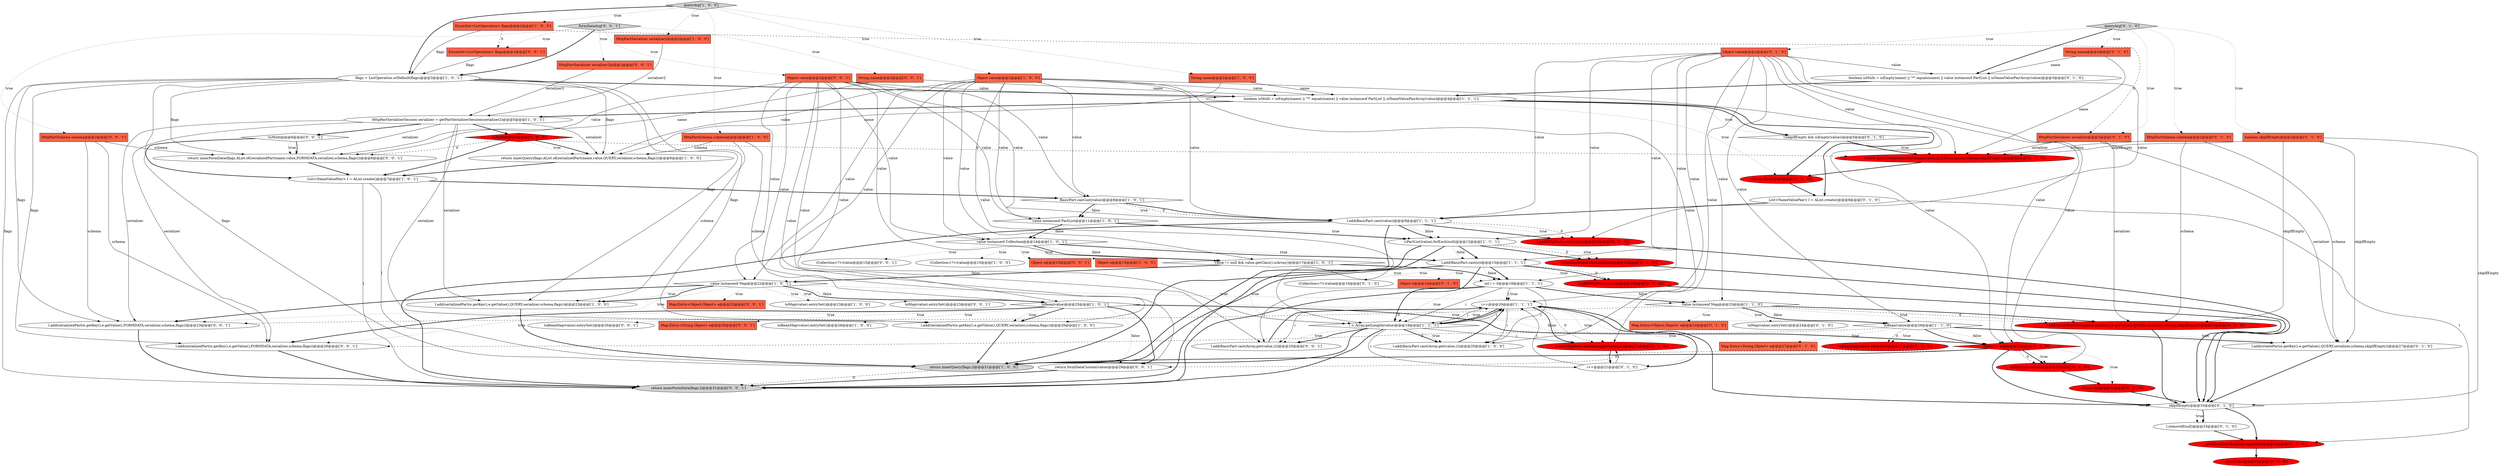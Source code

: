 digraph {
22 [style = filled, label = "i++@@@20@@@['1', '1', '1']", fillcolor = white, shape = ellipse image = "AAA0AAABBB1BBB"];
15 [style = filled, label = "l.add(BasicPart.cast(Array.get(value,i)))@@@20@@@['1', '0', '0']", fillcolor = white, shape = ellipse image = "AAA0AAABBB1BBB"];
42 [style = filled, label = "queryCustom(value)@@@30@@@['0', '1', '0']", fillcolor = red, shape = ellipse image = "AAA1AAABBB2BBB"];
68 [style = filled, label = "String name@@@2@@@['0', '0', '1']", fillcolor = tomato, shape = box image = "AAA0AAABBB3BBB"];
67 [style = filled, label = "l.add(BasicPart.cast(Array.get(value,i)))@@@20@@@['0', '0', '1']", fillcolor = white, shape = ellipse image = "AAA0AAABBB3BBB"];
12 [style = filled, label = "Object value@@@2@@@['1', '0', '0']", fillcolor = tomato, shape = box image = "AAA0AAABBB1BBB"];
18 [style = filled, label = "value instanceof PartList@@@11@@@['1', '0', '1']", fillcolor = white, shape = diamond image = "AAA0AAABBB1BBB"];
2 [style = filled, label = "String name@@@2@@@['1', '0', '0']", fillcolor = tomato, shape = box image = "AAA0AAABBB1BBB"];
13 [style = filled, label = "return innerQuery(flags,AList.of(serializedPart(name,value,QUERY,serializer,schema,flags)))@@@6@@@['1', '0', '0']", fillcolor = white, shape = ellipse image = "AAA0AAABBB1BBB"];
36 [style = filled, label = "HttpPartSchema schema@@@2@@@['0', '1', '0']", fillcolor = tomato, shape = box image = "AAA0AAABBB2BBB"];
83 [style = filled, label = "l.add(serializedPart(e.getKey(),e.getValue(),FORMDATA,serializer,schema,flags))@@@23@@@['0', '0', '1']", fillcolor = white, shape = ellipse image = "AAA0AAABBB3BBB"];
16 [style = filled, label = "HttpPartSchema schema@@@2@@@['1', '0', '0']", fillcolor = tomato, shape = box image = "AAA0AAABBB1BBB"];
23 [style = filled, label = "int i = 0@@@18@@@['1', '1', '1']", fillcolor = white, shape = ellipse image = "AAA0AAABBB1BBB"];
26 [style = filled, label = "value != null && value.getClass().isArray()@@@17@@@['1', '0', '1']", fillcolor = white, shape = diamond image = "AAA0AAABBB1BBB"];
8 [style = filled, label = "List<NameValuePair> l = AList.create()@@@7@@@['1', '0', '1']", fillcolor = white, shape = ellipse image = "AAA0AAABBB1BBB"];
47 [style = filled, label = "l.add(HttpParts.cast(Array.get(value,i)))@@@21@@@['0', '1', '0']", fillcolor = red, shape = ellipse image = "AAA1AAABBB2BBB"];
54 [style = filled, label = "boolean skipIfEmpty@@@2@@@['0', '1', '0']", fillcolor = tomato, shape = box image = "AAA0AAABBB2BBB"];
34 [style = filled, label = "i < Array.getLength(value)@@@19@@@['1', '1', '1']", fillcolor = white, shape = diamond image = "AAA0AAABBB1BBB"];
43 [style = filled, label = "List<NameValuePair> l = AList.create()@@@8@@@['0', '1', '0']", fillcolor = white, shape = ellipse image = "AAA0AAABBB2BBB"];
61 [style = filled, label = "return this@@@35@@@['0', '1', '0']", fillcolor = red, shape = ellipse image = "AAA1AAABBB2BBB"];
44 [style = filled, label = "((PartList)value).forEach(null)@@@13@@@['0', '1', '0']", fillcolor = red, shape = ellipse image = "AAA1AAABBB2BBB"];
24 [style = filled, label = "value instanceof Map@@@23@@@['1', '1', '0']", fillcolor = white, shape = diamond image = "AAA0AAABBB1BBB"];
63 [style = filled, label = "return this@@@6@@@['0', '1', '0']", fillcolor = red, shape = ellipse image = "AAA1AAABBB2BBB"];
72 [style = filled, label = "Object value@@@2@@@['0', '0', '1']", fillcolor = tomato, shape = box image = "AAA0AAABBB3BBB"];
58 [style = filled, label = "boolean isMulti = isEmpty(name) || \"*\".equals(name) || value instanceof PartList || isNameValuePairArray(value)@@@3@@@['0', '1', '0']", fillcolor = white, shape = ellipse image = "AAA0AAABBB2BBB"];
20 [style = filled, label = "EnumSet<ListOperation> flags@@@2@@@['1', '0', '0']", fillcolor = tomato, shape = box image = "AAA1AAABBB1BBB"];
50 [style = filled, label = "(Collection<?>)value@@@16@@@['0', '1', '0']", fillcolor = white, shape = ellipse image = "AAA0AAABBB2BBB"];
75 [style = filled, label = "Object o@@@15@@@['0', '0', '1']", fillcolor = tomato, shape = box image = "AAA0AAABBB3BBB"];
31 [style = filled, label = "Object o@@@15@@@['1', '0', '0']", fillcolor = tomato, shape = box image = "AAA0AAABBB1BBB"];
3 [style = filled, label = "l.add(serializedPart(e.getKey(),e.getValue(),QUERY,serializer,schema,flags))@@@23@@@['1', '0', '0']", fillcolor = white, shape = ellipse image = "AAA0AAABBB1BBB"];
76 [style = filled, label = "return innerFormData(flags,AList.of(serializedPart(name,value,FORMDATA,serializer,schema,flags)))@@@6@@@['0', '0', '1']", fillcolor = white, shape = ellipse image = "AAA0AAABBB3BBB"];
40 [style = filled, label = "Object value@@@2@@@['0', '1', '0']", fillcolor = tomato, shape = box image = "AAA0AAABBB2BBB"];
33 [style = filled, label = "queryArg['1', '0', '0']", fillcolor = lightgray, shape = diamond image = "AAA0AAABBB1BBB"];
35 [style = filled, label = "toMap(value).entrySet()@@@24@@@['0', '1', '0']", fillcolor = white, shape = ellipse image = "AAA0AAABBB2BBB"];
80 [style = filled, label = "Map.Entry<Object,Object> e@@@23@@@['0', '0', '1']", fillcolor = tomato, shape = box image = "AAA0AAABBB3BBB"];
0 [style = filled, label = "value instanceof Collection@@@14@@@['1', '0', '1']", fillcolor = white, shape = diamond image = "AAA0AAABBB1BBB"];
17 [style = filled, label = "HttpPartSerializerSession serializer = getPartSerializerSession(serializer2)@@@5@@@['1', '0', '1']", fillcolor = white, shape = ellipse image = "AAA0AAABBB1BBB"];
30 [style = filled, label = "flags = ListOperation.orDefault(flags)@@@3@@@['1', '0', '1']", fillcolor = white, shape = ellipse image = "AAA0AAABBB1BBB"];
21 [style = filled, label = "toMap(value).entrySet()@@@23@@@['1', '0', '0']", fillcolor = white, shape = ellipse image = "AAA0AAABBB1BBB"];
29 [style = filled, label = "isBean(value)@@@26@@@['1', '1', '0']", fillcolor = white, shape = diamond image = "AAA0AAABBB1BBB"];
52 [style = filled, label = "getQueryDataBuilder().append(l)@@@34@@@['0', '1', '0']", fillcolor = red, shape = ellipse image = "AAA1AAABBB2BBB"];
71 [style = filled, label = "return innerFormData(flags,l)@@@31@@@['0', '0', '1']", fillcolor = lightgray, shape = ellipse image = "AAA0AAABBB3BBB"];
6 [style = filled, label = "isBean(value)@@@25@@@['1', '0', '1']", fillcolor = white, shape = diamond image = "AAA0AAABBB1BBB"];
59 [style = filled, label = "queryArg['0', '1', '0']", fillcolor = lightgray, shape = diamond image = "AAA0AAABBB2BBB"];
66 [style = filled, label = "return formDataCustom(value)@@@29@@@['0', '0', '1']", fillcolor = white, shape = ellipse image = "AAA0AAABBB3BBB"];
14 [style = filled, label = "value != null@@@29@@@['1', '1', '0']", fillcolor = red, shape = diamond image = "AAA1AAABBB1BBB"];
38 [style = filled, label = "i++@@@21@@@['0', '1', '0']", fillcolor = white, shape = ellipse image = "AAA0AAABBB2BBB"];
69 [style = filled, label = "HttpPartSerializer serializer2@@@2@@@['0', '0', '1']", fillcolor = tomato, shape = box image = "AAA0AAABBB3BBB"];
70 [style = filled, label = "!isMulti@@@6@@@['0', '0', '1']", fillcolor = white, shape = diamond image = "AAA0AAABBB3BBB"];
53 [style = filled, label = "toBeanMap(value).entrySet()@@@27@@@['0', '1', '0']", fillcolor = red, shape = ellipse image = "AAA1AAABBB2BBB"];
27 [style = filled, label = "l.add(serializedPart(e.getKey(),e.getValue(),QUERY,serializer,schema,flags))@@@26@@@['1', '0', '0']", fillcolor = white, shape = ellipse image = "AAA0AAABBB1BBB"];
39 [style = filled, label = "skipIfEmpty@@@33@@@['0', '1', '0']", fillcolor = white, shape = diamond image = "AAA0AAABBB2BBB"];
62 [style = filled, label = "l.add(HttpParts.cast(value))@@@10@@@['0', '1', '0']", fillcolor = red, shape = ellipse image = "AAA1AAABBB2BBB"];
5 [style = filled, label = "boolean isMulti = isEmpty(name) || \"*\".equals(name) || value instanceof PartList || isNameValuePairArray(value)@@@4@@@['1', '1', '1']", fillcolor = white, shape = ellipse image = "AAA0AAABBB1BBB"];
9 [style = filled, label = "value instanceof Map@@@22@@@['1', '0', '1']", fillcolor = white, shape = diamond image = "AAA0AAABBB1BBB"];
10 [style = filled, label = "l.add(BasicPart.cast(value))@@@9@@@['1', '1', '1']", fillcolor = white, shape = ellipse image = "AAA0AAABBB1BBB"];
57 [style = filled, label = "HttpPartSerializer serializer@@@2@@@['0', '1', '0']", fillcolor = tomato, shape = box image = "AAA1AAABBB2BBB"];
64 [style = filled, label = "return this@@@31@@@['0', '1', '0']", fillcolor = red, shape = ellipse image = "AAA1AAABBB2BBB"];
48 [style = filled, label = "l.removeIf(null)@@@33@@@['0', '1', '0']", fillcolor = white, shape = ellipse image = "AAA0AAABBB2BBB"];
46 [style = filled, label = "String name@@@2@@@['0', '1', '0']", fillcolor = tomato, shape = box image = "AAA0AAABBB2BBB"];
56 [style = filled, label = "l.add(createPart(stringify(e.getKey()),e.getValue(),QUERY,serializer,schema,skipIfEmpty))@@@24@@@['0', '1', '0']", fillcolor = red, shape = ellipse image = "AAA1AAABBB2BBB"];
32 [style = filled, label = "l.add(BasicPart.cast(o))@@@15@@@['1', '1', '1']", fillcolor = white, shape = ellipse image = "AAA0AAABBB1BBB"];
4 [style = filled, label = "HttpPartSerializer serializer2@@@2@@@['1', '0', '0']", fillcolor = tomato, shape = box image = "AAA0AAABBB1BBB"];
55 [style = filled, label = "Object o@@@16@@@['0', '1', '0']", fillcolor = tomato, shape = box image = "AAA0AAABBB2BBB"];
60 [style = filled, label = "l.add(HttpParts.cast(o))@@@16@@@['0', '1', '0']", fillcolor = red, shape = ellipse image = "AAA1AAABBB2BBB"];
19 [style = filled, label = "toBeanMap(value).entrySet()@@@26@@@['1', '0', '0']", fillcolor = white, shape = ellipse image = "AAA0AAABBB1BBB"];
28 [style = filled, label = "BasicPart.canCast(value)@@@8@@@['1', '0', '1']", fillcolor = white, shape = diamond image = "AAA0AAABBB1BBB"];
45 [style = filled, label = "Map.Entry<Object,Object> e@@@24@@@['0', '1', '0']", fillcolor = tomato, shape = box image = "AAA0AAABBB2BBB"];
49 [style = filled, label = "return queryData(createPart(name,value,QUERY,serializer,schema,skipIfEmpty))@@@5@@@['0', '1', '0']", fillcolor = red, shape = ellipse image = "AAA1AAABBB2BBB"];
79 [style = filled, label = "l.add(serializedPart(e.getKey(),e.getValue(),FORMDATA,serializer,schema,flags))@@@26@@@['0', '0', '1']", fillcolor = white, shape = ellipse image = "AAA0AAABBB3BBB"];
37 [style = filled, label = "Map.Entry<String,Object> e@@@27@@@['0', '1', '0']", fillcolor = tomato, shape = box image = "AAA0AAABBB2BBB"];
41 [style = filled, label = "!(skipIfEmpty && isEmpty(value))@@@5@@@['0', '1', '0']", fillcolor = white, shape = diamond image = "AAA0AAABBB2BBB"];
25 [style = filled, label = "!isMulti@@@6@@@['1', '0', '0']", fillcolor = red, shape = diamond image = "AAA1AAABBB1BBB"];
77 [style = filled, label = "toBeanMap(value).entrySet()@@@26@@@['0', '0', '1']", fillcolor = white, shape = ellipse image = "AAA0AAABBB3BBB"];
65 [style = filled, label = "(Collection<?>)value@@@15@@@['0', '0', '1']", fillcolor = white, shape = ellipse image = "AAA0AAABBB3BBB"];
11 [style = filled, label = "return innerQuery(flags,l)@@@31@@@['1', '0', '0']", fillcolor = lightgray, shape = ellipse image = "AAA0AAABBB1BBB"];
81 [style = filled, label = "EnumSet<ListOperation> flags@@@2@@@['0', '0', '1']", fillcolor = tomato, shape = box image = "AAA0AAABBB3BBB"];
82 [style = filled, label = "formDataArg['0', '0', '1']", fillcolor = lightgray, shape = diamond image = "AAA0AAABBB3BBB"];
78 [style = filled, label = "toMap(value).entrySet()@@@23@@@['0', '0', '1']", fillcolor = white, shape = ellipse image = "AAA0AAABBB3BBB"];
73 [style = filled, label = "Map.Entry<String,Object> e@@@26@@@['0', '0', '1']", fillcolor = tomato, shape = box image = "AAA0AAABBB3BBB"];
51 [style = filled, label = "l.add(createPart(e.getKey(),e.getValue(),QUERY,serializer,schema,skipIfEmpty))@@@27@@@['0', '1', '0']", fillcolor = white, shape = ellipse image = "AAA0AAABBB2BBB"];
1 [style = filled, label = "((PartList)value).forEach(null)@@@12@@@['1', '1', '1']", fillcolor = white, shape = ellipse image = "AAA0AAABBB1BBB"];
74 [style = filled, label = "HttpPartSchema schema@@@2@@@['0', '0', '1']", fillcolor = tomato, shape = box image = "AAA0AAABBB3BBB"];
7 [style = filled, label = "(Collection<?>)value@@@15@@@['1', '0', '0']", fillcolor = white, shape = ellipse image = "AAA0AAABBB1BBB"];
17->25 [style = bold, label=""];
14->42 [style = dotted, label="true"];
72->76 [style = solid, label="value"];
17->27 [style = solid, label="serializer"];
32->23 [style = bold, label=""];
34->67 [style = bold, label=""];
40->42 [style = solid, label="value"];
23->22 [style = dotted, label="true"];
12->6 [style = solid, label="value"];
6->79 [style = dotted, label="true"];
24->35 [style = dotted, label="true"];
12->26 [style = solid, label="value"];
32->55 [style = dotted, label="true"];
72->6 [style = solid, label="value"];
12->15 [style = solid, label="value"];
34->15 [style = bold, label=""];
26->9 [style = bold, label=""];
23->22 [style = solid, label="i"];
17->70 [style = bold, label=""];
59->46 [style = dotted, label="true"];
4->17 [style = solid, label="serializer2"];
59->58 [style = bold, label=""];
1->44 [style = dashed, label="0"];
6->19 [style = dotted, label="true"];
32->50 [style = dotted, label="true"];
9->6 [style = bold, label=""];
0->31 [style = dotted, label="true"];
40->23 [style = solid, label="value"];
48->52 [style = bold, label=""];
6->66 [style = bold, label=""];
12->14 [style = solid, label="value"];
6->77 [style = dotted, label="true"];
30->79 [style = solid, label="flags"];
0->75 [style = dotted, label="true"];
72->0 [style = solid, label="value"];
12->10 [style = solid, label="value"];
22->38 [style = dotted, label="true"];
6->66 [style = dotted, label="false"];
69->17 [style = solid, label="serializer2"];
32->23 [style = dotted, label="false"];
22->47 [style = bold, label=""];
51->39 [style = bold, label=""];
57->56 [style = solid, label="serializer"];
29->14 [style = bold, label=""];
36->49 [style = solid, label="schema"];
33->2 [style = dotted, label="true"];
33->16 [style = dotted, label="true"];
22->15 [style = solid, label="i"];
22->67 [style = solid, label="i"];
41->49 [style = dotted, label="true"];
72->18 [style = solid, label="value"];
49->63 [style = bold, label=""];
1->44 [style = dotted, label="true"];
54->51 [style = solid, label="skipIfEmpty"];
32->11 [style = bold, label=""];
17->83 [style = solid, label="serializer"];
14->11 [style = bold, label=""];
2->13 [style = solid, label="name"];
12->9 [style = solid, label="value"];
18->0 [style = bold, label=""];
60->39 [style = bold, label=""];
29->51 [style = bold, label=""];
0->7 [style = dotted, label="true"];
23->34 [style = solid, label="i"];
10->11 [style = bold, label=""];
24->29 [style = dotted, label="false"];
10->1 [style = dotted, label="false"];
72->26 [style = solid, label="value"];
63->43 [style = bold, label=""];
70->8 [style = bold, label=""];
8->28 [style = bold, label=""];
72->28 [style = solid, label="value"];
30->27 [style = solid, label="flags"];
28->10 [style = dotted, label="true"];
74->83 [style = solid, label="schema"];
28->18 [style = bold, label=""];
33->4 [style = dotted, label="true"];
10->62 [style = dotted, label="true"];
81->30 [style = solid, label="flags"];
1->44 [style = bold, label=""];
9->80 [style = dotted, label="true"];
32->60 [style = dotted, label="true"];
30->13 [style = solid, label="flags"];
6->73 [style = dotted, label="true"];
72->10 [style = solid, label="value"];
3->11 [style = bold, label=""];
23->24 [style = dotted, label="false"];
12->28 [style = solid, label="value"];
41->49 [style = bold, label=""];
26->23 [style = dotted, label="true"];
30->3 [style = solid, label="flags"];
40->24 [style = solid, label="value"];
28->18 [style = dotted, label="false"];
9->21 [style = dotted, label="true"];
5->17 [style = bold, label=""];
12->34 [style = solid, label="value"];
6->14 [style = dotted, label="false"];
62->39 [style = bold, label=""];
54->56 [style = solid, label="skipIfEmpty"];
72->34 [style = solid, label="value"];
1->11 [style = bold, label=""];
12->0 [style = solid, label="value"];
67->22 [style = bold, label=""];
40->14 [style = solid, label="value"];
34->71 [style = bold, label=""];
11->71 [style = dashed, label="0"];
34->22 [style = dotted, label="true"];
9->24 [style = dotted, label="true"];
40->10 [style = solid, label="value"];
39->52 [style = bold, label=""];
36->51 [style = solid, label="schema"];
82->69 [style = dotted, label="true"];
23->15 [style = solid, label="i"];
27->11 [style = bold, label=""];
18->1 [style = bold, label=""];
30->11 [style = solid, label="flags"];
16->3 [style = solid, label="schema"];
40->29 [style = solid, label="value"];
24->83 [style = dashed, label="0"];
20->57 [style = dashed, label="0"];
6->29 [style = dotted, label="true"];
38->22 [style = solid, label="i"];
29->53 [style = dotted, label="true"];
66->71 [style = bold, label=""];
28->10 [style = dashed, label="0"];
40->22 [style = solid, label="value"];
33->30 [style = bold, label=""];
14->42 [style = dashed, label="0"];
1->32 [style = bold, label=""];
43->10 [style = bold, label=""];
14->64 [style = dotted, label="true"];
9->83 [style = bold, label=""];
10->62 [style = dashed, label="0"];
12->18 [style = solid, label="value"];
10->1 [style = bold, label=""];
14->39 [style = bold, label=""];
23->67 [style = solid, label="i"];
17->79 [style = solid, label="serializer"];
82->81 [style = dotted, label="true"];
9->3 [style = dotted, label="true"];
76->8 [style = bold, label=""];
24->56 [style = dashed, label="0"];
24->56 [style = bold, label=""];
59->40 [style = dotted, label="true"];
68->76 [style = solid, label="name"];
72->67 [style = solid, label="value"];
74->79 [style = solid, label="schema"];
52->61 [style = bold, label=""];
32->71 [style = bold, label=""];
33->12 [style = dotted, label="true"];
5->41 [style = dotted, label="true"];
14->66 [style = dashed, label="0"];
17->3 [style = solid, label="serializer"];
12->5 [style = solid, label="value"];
8->11 [style = solid, label="l"];
46->58 [style = solid, label="name"];
57->51 [style = solid, label="serializer"];
14->42 [style = bold, label=""];
18->1 [style = dotted, label="true"];
29->79 [style = dashed, label="0"];
30->71 [style = solid, label="flags"];
70->76 [style = bold, label=""];
25->13 [style = dotted, label="true"];
25->49 [style = dashed, label="0"];
82->68 [style = dotted, label="true"];
43->52 [style = solid, label="l"];
40->49 [style = solid, label="value"];
15->22 [style = bold, label=""];
17->13 [style = solid, label="serializer"];
38->47 [style = solid, label="i"];
6->27 [style = bold, label=""];
10->62 [style = bold, label=""];
32->60 [style = bold, label=""];
34->22 [style = solid, label="i"];
72->66 [style = solid, label="value"];
5->63 [style = dotted, label="true"];
25->76 [style = dashed, label="0"];
30->5 [style = bold, label=""];
39->48 [style = dotted, label="true"];
6->79 [style = bold, label=""];
9->6 [style = dotted, label="false"];
34->15 [style = dotted, label="true"];
56->39 [style = bold, label=""];
57->49 [style = solid, label="serializer"];
24->45 [style = dotted, label="true"];
9->3 [style = bold, label=""];
22->39 [style = bold, label=""];
68->5 [style = solid, label="name"];
42->64 [style = bold, label=""];
0->32 [style = bold, label=""];
79->71 [style = bold, label=""];
0->32 [style = dotted, label="true"];
6->27 [style = dotted, label="true"];
40->47 [style = solid, label="value"];
29->51 [style = dotted, label="true"];
40->62 [style = solid, label="value"];
54->49 [style = solid, label="skipIfEmpty"];
8->71 [style = solid, label="l"];
29->53 [style = dashed, label="0"];
30->83 [style = solid, label="flags"];
83->71 [style = bold, label=""];
22->47 [style = dashed, label="0"];
39->48 [style = bold, label=""];
0->26 [style = dotted, label="false"];
1->32 [style = dotted, label="false"];
0->26 [style = bold, label=""];
28->10 [style = bold, label=""];
36->56 [style = solid, label="schema"];
10->71 [style = bold, label=""];
0->65 [style = dotted, label="true"];
2->5 [style = solid, label="name"];
25->13 [style = bold, label=""];
26->34 [style = dotted, label="true"];
24->56 [style = dotted, label="true"];
40->58 [style = solid, label="value"];
34->67 [style = dotted, label="true"];
22->47 [style = dotted, label="true"];
20->30 [style = solid, label="flags"];
30->76 [style = solid, label="flags"];
16->13 [style = solid, label="schema"];
22->34 [style = solid, label="i"];
18->0 [style = dotted, label="false"];
24->29 [style = bold, label=""];
1->71 [style = bold, label=""];
70->76 [style = dotted, label="true"];
54->39 [style = solid, label="skipIfEmpty"];
29->37 [style = dotted, label="true"];
40->1 [style = solid, label="value"];
44->39 [style = bold, label=""];
47->38 [style = bold, label=""];
64->39 [style = bold, label=""];
82->30 [style = bold, label=""];
26->9 [style = dotted, label="false"];
34->11 [style = bold, label=""];
9->83 [style = dotted, label="true"];
34->22 [style = bold, label=""];
33->20 [style = dotted, label="true"];
59->54 [style = dotted, label="true"];
16->27 [style = solid, label="schema"];
5->43 [style = bold, label=""];
72->9 [style = solid, label="value"];
6->14 [style = bold, label=""];
82->74 [style = dotted, label="true"];
72->5 [style = solid, label="value"];
32->60 [style = dashed, label="0"];
23->24 [style = bold, label=""];
9->78 [style = dotted, label="true"];
5->41 [style = bold, label=""];
74->76 [style = solid, label="schema"];
82->72 [style = dotted, label="true"];
59->36 [style = dotted, label="true"];
26->23 [style = bold, label=""];
22->34 [style = bold, label=""];
58->5 [style = bold, label=""];
23->34 [style = bold, label=""];
17->76 [style = solid, label="serializer"];
59->57 [style = dotted, label="true"];
25->8 [style = bold, label=""];
13->8 [style = bold, label=""];
12->13 [style = solid, label="value"];
38->22 [style = bold, label=""];
29->14 [style = dotted, label="false"];
20->81 [style = dashed, label="0"];
23->34 [style = dotted, label="true"];
46->49 [style = solid, label="name"];
41->63 [style = bold, label=""];
40->32 [style = solid, label="value"];
34->47 [style = solid, label="i"];
34->38 [style = solid, label="i"];
}
